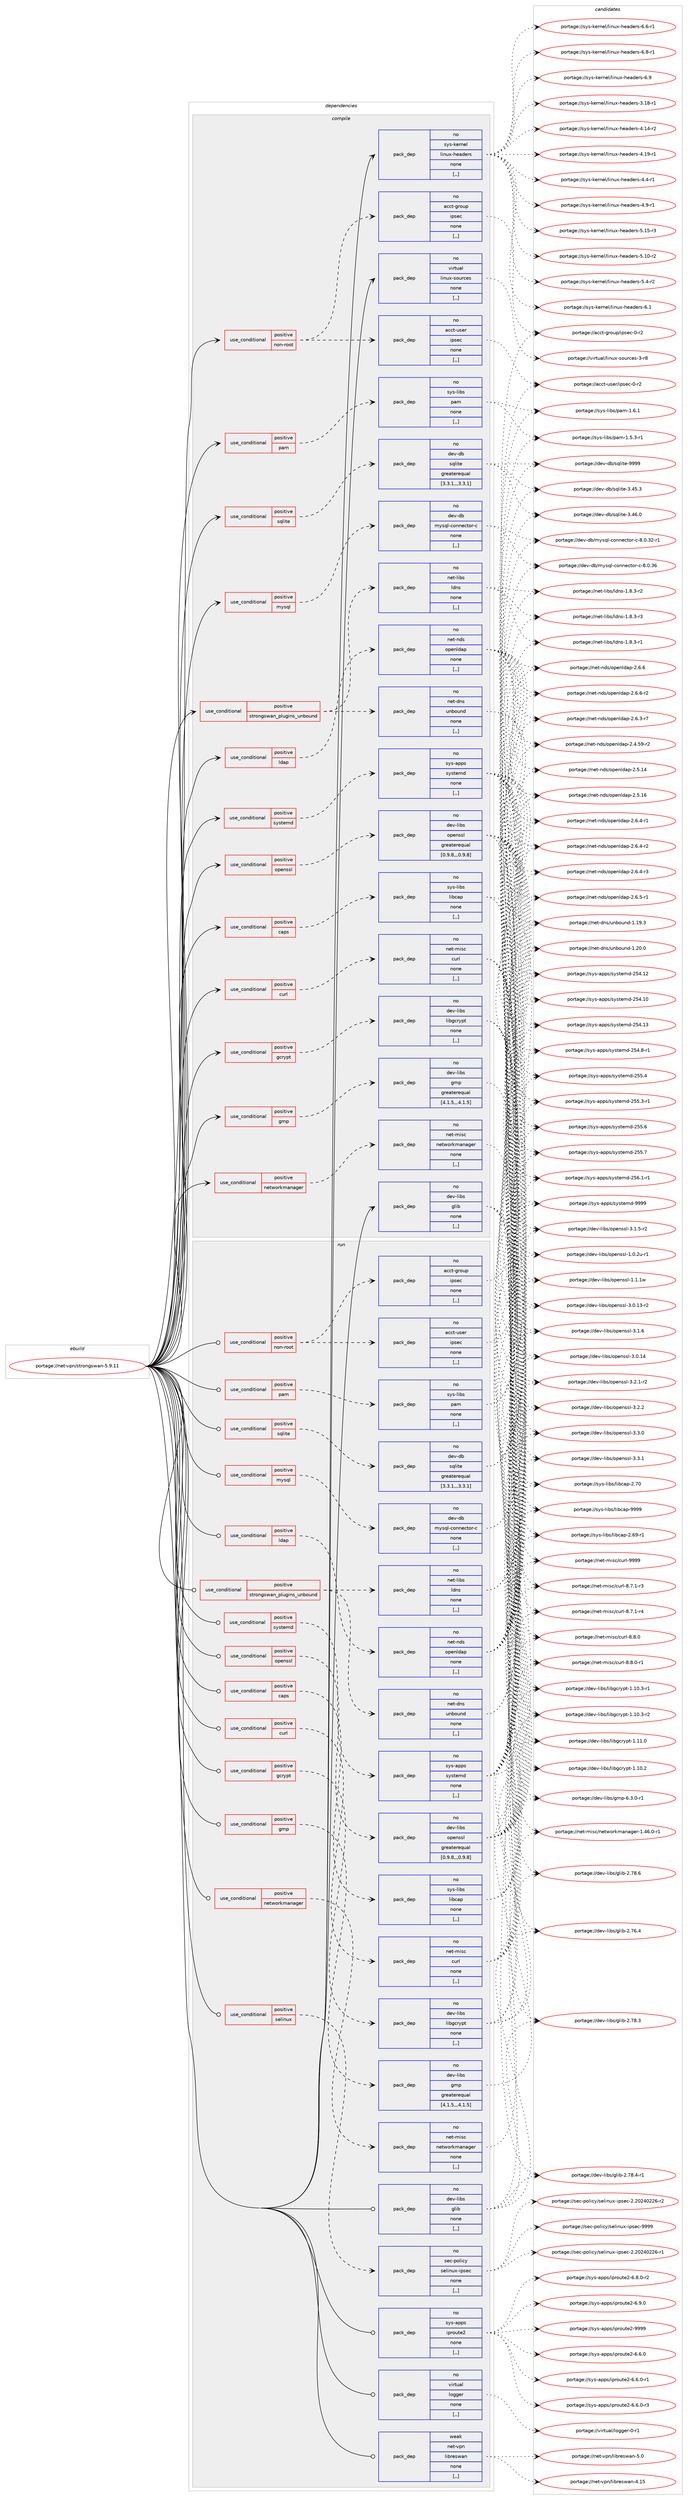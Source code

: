 digraph prolog {

# *************
# Graph options
# *************

newrank=true;
concentrate=true;
compound=true;
graph [rankdir=LR,fontname=Helvetica,fontsize=10,ranksep=1.5];#, ranksep=2.5, nodesep=0.2];
edge  [arrowhead=vee];
node  [fontname=Helvetica,fontsize=10];

# **********
# The ebuild
# **********

subgraph cluster_leftcol {
color=gray;
rank=same;
label=<<i>ebuild</i>>;
id [label="portage://net-vpn/strongswan-5.9.11", color=red, width=4, href="../net-vpn/strongswan-5.9.11.svg"];
}

# ****************
# The dependencies
# ****************

subgraph cluster_midcol {
color=gray;
label=<<i>dependencies</i>>;
subgraph cluster_compile {
fillcolor="#eeeeee";
style=filled;
label=<<i>compile</i>>;
subgraph cond99847 {
dependency378003 [label=<<TABLE BORDER="0" CELLBORDER="1" CELLSPACING="0" CELLPADDING="4"><TR><TD ROWSPAN="3" CELLPADDING="10">use_conditional</TD></TR><TR><TD>positive</TD></TR><TR><TD>caps</TD></TR></TABLE>>, shape=none, color=red];
subgraph pack275430 {
dependency378004 [label=<<TABLE BORDER="0" CELLBORDER="1" CELLSPACING="0" CELLPADDING="4" WIDTH="220"><TR><TD ROWSPAN="6" CELLPADDING="30">pack_dep</TD></TR><TR><TD WIDTH="110">no</TD></TR><TR><TD>sys-libs</TD></TR><TR><TD>libcap</TD></TR><TR><TD>none</TD></TR><TR><TD>[,,]</TD></TR></TABLE>>, shape=none, color=blue];
}
dependency378003:e -> dependency378004:w [weight=20,style="dashed",arrowhead="vee"];
}
id:e -> dependency378003:w [weight=20,style="solid",arrowhead="vee"];
subgraph cond99848 {
dependency378005 [label=<<TABLE BORDER="0" CELLBORDER="1" CELLSPACING="0" CELLPADDING="4"><TR><TD ROWSPAN="3" CELLPADDING="10">use_conditional</TD></TR><TR><TD>positive</TD></TR><TR><TD>curl</TD></TR></TABLE>>, shape=none, color=red];
subgraph pack275431 {
dependency378006 [label=<<TABLE BORDER="0" CELLBORDER="1" CELLSPACING="0" CELLPADDING="4" WIDTH="220"><TR><TD ROWSPAN="6" CELLPADDING="30">pack_dep</TD></TR><TR><TD WIDTH="110">no</TD></TR><TR><TD>net-misc</TD></TR><TR><TD>curl</TD></TR><TR><TD>none</TD></TR><TR><TD>[,,]</TD></TR></TABLE>>, shape=none, color=blue];
}
dependency378005:e -> dependency378006:w [weight=20,style="dashed",arrowhead="vee"];
}
id:e -> dependency378005:w [weight=20,style="solid",arrowhead="vee"];
subgraph cond99849 {
dependency378007 [label=<<TABLE BORDER="0" CELLBORDER="1" CELLSPACING="0" CELLPADDING="4"><TR><TD ROWSPAN="3" CELLPADDING="10">use_conditional</TD></TR><TR><TD>positive</TD></TR><TR><TD>gcrypt</TD></TR></TABLE>>, shape=none, color=red];
subgraph pack275432 {
dependency378008 [label=<<TABLE BORDER="0" CELLBORDER="1" CELLSPACING="0" CELLPADDING="4" WIDTH="220"><TR><TD ROWSPAN="6" CELLPADDING="30">pack_dep</TD></TR><TR><TD WIDTH="110">no</TD></TR><TR><TD>dev-libs</TD></TR><TR><TD>libgcrypt</TD></TR><TR><TD>none</TD></TR><TR><TD>[,,]</TD></TR></TABLE>>, shape=none, color=blue];
}
dependency378007:e -> dependency378008:w [weight=20,style="dashed",arrowhead="vee"];
}
id:e -> dependency378007:w [weight=20,style="solid",arrowhead="vee"];
subgraph cond99850 {
dependency378009 [label=<<TABLE BORDER="0" CELLBORDER="1" CELLSPACING="0" CELLPADDING="4"><TR><TD ROWSPAN="3" CELLPADDING="10">use_conditional</TD></TR><TR><TD>positive</TD></TR><TR><TD>gmp</TD></TR></TABLE>>, shape=none, color=red];
subgraph pack275433 {
dependency378010 [label=<<TABLE BORDER="0" CELLBORDER="1" CELLSPACING="0" CELLPADDING="4" WIDTH="220"><TR><TD ROWSPAN="6" CELLPADDING="30">pack_dep</TD></TR><TR><TD WIDTH="110">no</TD></TR><TR><TD>dev-libs</TD></TR><TR><TD>gmp</TD></TR><TR><TD>greaterequal</TD></TR><TR><TD>[4.1.5,,,4.1.5]</TD></TR></TABLE>>, shape=none, color=blue];
}
dependency378009:e -> dependency378010:w [weight=20,style="dashed",arrowhead="vee"];
}
id:e -> dependency378009:w [weight=20,style="solid",arrowhead="vee"];
subgraph cond99851 {
dependency378011 [label=<<TABLE BORDER="0" CELLBORDER="1" CELLSPACING="0" CELLPADDING="4"><TR><TD ROWSPAN="3" CELLPADDING="10">use_conditional</TD></TR><TR><TD>positive</TD></TR><TR><TD>ldap</TD></TR></TABLE>>, shape=none, color=red];
subgraph pack275434 {
dependency378012 [label=<<TABLE BORDER="0" CELLBORDER="1" CELLSPACING="0" CELLPADDING="4" WIDTH="220"><TR><TD ROWSPAN="6" CELLPADDING="30">pack_dep</TD></TR><TR><TD WIDTH="110">no</TD></TR><TR><TD>net-nds</TD></TR><TR><TD>openldap</TD></TR><TR><TD>none</TD></TR><TR><TD>[,,]</TD></TR></TABLE>>, shape=none, color=blue];
}
dependency378011:e -> dependency378012:w [weight=20,style="dashed",arrowhead="vee"];
}
id:e -> dependency378011:w [weight=20,style="solid",arrowhead="vee"];
subgraph cond99852 {
dependency378013 [label=<<TABLE BORDER="0" CELLBORDER="1" CELLSPACING="0" CELLPADDING="4"><TR><TD ROWSPAN="3" CELLPADDING="10">use_conditional</TD></TR><TR><TD>positive</TD></TR><TR><TD>mysql</TD></TR></TABLE>>, shape=none, color=red];
subgraph pack275435 {
dependency378014 [label=<<TABLE BORDER="0" CELLBORDER="1" CELLSPACING="0" CELLPADDING="4" WIDTH="220"><TR><TD ROWSPAN="6" CELLPADDING="30">pack_dep</TD></TR><TR><TD WIDTH="110">no</TD></TR><TR><TD>dev-db</TD></TR><TR><TD>mysql-connector-c</TD></TR><TR><TD>none</TD></TR><TR><TD>[,,]</TD></TR></TABLE>>, shape=none, color=blue];
}
dependency378013:e -> dependency378014:w [weight=20,style="dashed",arrowhead="vee"];
}
id:e -> dependency378013:w [weight=20,style="solid",arrowhead="vee"];
subgraph cond99853 {
dependency378015 [label=<<TABLE BORDER="0" CELLBORDER="1" CELLSPACING="0" CELLPADDING="4"><TR><TD ROWSPAN="3" CELLPADDING="10">use_conditional</TD></TR><TR><TD>positive</TD></TR><TR><TD>networkmanager</TD></TR></TABLE>>, shape=none, color=red];
subgraph pack275436 {
dependency378016 [label=<<TABLE BORDER="0" CELLBORDER="1" CELLSPACING="0" CELLPADDING="4" WIDTH="220"><TR><TD ROWSPAN="6" CELLPADDING="30">pack_dep</TD></TR><TR><TD WIDTH="110">no</TD></TR><TR><TD>net-misc</TD></TR><TR><TD>networkmanager</TD></TR><TR><TD>none</TD></TR><TR><TD>[,,]</TD></TR></TABLE>>, shape=none, color=blue];
}
dependency378015:e -> dependency378016:w [weight=20,style="dashed",arrowhead="vee"];
}
id:e -> dependency378015:w [weight=20,style="solid",arrowhead="vee"];
subgraph cond99854 {
dependency378017 [label=<<TABLE BORDER="0" CELLBORDER="1" CELLSPACING="0" CELLPADDING="4"><TR><TD ROWSPAN="3" CELLPADDING="10">use_conditional</TD></TR><TR><TD>positive</TD></TR><TR><TD>non-root</TD></TR></TABLE>>, shape=none, color=red];
subgraph pack275437 {
dependency378018 [label=<<TABLE BORDER="0" CELLBORDER="1" CELLSPACING="0" CELLPADDING="4" WIDTH="220"><TR><TD ROWSPAN="6" CELLPADDING="30">pack_dep</TD></TR><TR><TD WIDTH="110">no</TD></TR><TR><TD>acct-user</TD></TR><TR><TD>ipsec</TD></TR><TR><TD>none</TD></TR><TR><TD>[,,]</TD></TR></TABLE>>, shape=none, color=blue];
}
dependency378017:e -> dependency378018:w [weight=20,style="dashed",arrowhead="vee"];
subgraph pack275438 {
dependency378019 [label=<<TABLE BORDER="0" CELLBORDER="1" CELLSPACING="0" CELLPADDING="4" WIDTH="220"><TR><TD ROWSPAN="6" CELLPADDING="30">pack_dep</TD></TR><TR><TD WIDTH="110">no</TD></TR><TR><TD>acct-group</TD></TR><TR><TD>ipsec</TD></TR><TR><TD>none</TD></TR><TR><TD>[,,]</TD></TR></TABLE>>, shape=none, color=blue];
}
dependency378017:e -> dependency378019:w [weight=20,style="dashed",arrowhead="vee"];
}
id:e -> dependency378017:w [weight=20,style="solid",arrowhead="vee"];
subgraph cond99855 {
dependency378020 [label=<<TABLE BORDER="0" CELLBORDER="1" CELLSPACING="0" CELLPADDING="4"><TR><TD ROWSPAN="3" CELLPADDING="10">use_conditional</TD></TR><TR><TD>positive</TD></TR><TR><TD>openssl</TD></TR></TABLE>>, shape=none, color=red];
subgraph pack275439 {
dependency378021 [label=<<TABLE BORDER="0" CELLBORDER="1" CELLSPACING="0" CELLPADDING="4" WIDTH="220"><TR><TD ROWSPAN="6" CELLPADDING="30">pack_dep</TD></TR><TR><TD WIDTH="110">no</TD></TR><TR><TD>dev-libs</TD></TR><TR><TD>openssl</TD></TR><TR><TD>greaterequal</TD></TR><TR><TD>[0.9.8,,,0.9.8]</TD></TR></TABLE>>, shape=none, color=blue];
}
dependency378020:e -> dependency378021:w [weight=20,style="dashed",arrowhead="vee"];
}
id:e -> dependency378020:w [weight=20,style="solid",arrowhead="vee"];
subgraph cond99856 {
dependency378022 [label=<<TABLE BORDER="0" CELLBORDER="1" CELLSPACING="0" CELLPADDING="4"><TR><TD ROWSPAN="3" CELLPADDING="10">use_conditional</TD></TR><TR><TD>positive</TD></TR><TR><TD>pam</TD></TR></TABLE>>, shape=none, color=red];
subgraph pack275440 {
dependency378023 [label=<<TABLE BORDER="0" CELLBORDER="1" CELLSPACING="0" CELLPADDING="4" WIDTH="220"><TR><TD ROWSPAN="6" CELLPADDING="30">pack_dep</TD></TR><TR><TD WIDTH="110">no</TD></TR><TR><TD>sys-libs</TD></TR><TR><TD>pam</TD></TR><TR><TD>none</TD></TR><TR><TD>[,,]</TD></TR></TABLE>>, shape=none, color=blue];
}
dependency378022:e -> dependency378023:w [weight=20,style="dashed",arrowhead="vee"];
}
id:e -> dependency378022:w [weight=20,style="solid",arrowhead="vee"];
subgraph cond99857 {
dependency378024 [label=<<TABLE BORDER="0" CELLBORDER="1" CELLSPACING="0" CELLPADDING="4"><TR><TD ROWSPAN="3" CELLPADDING="10">use_conditional</TD></TR><TR><TD>positive</TD></TR><TR><TD>sqlite</TD></TR></TABLE>>, shape=none, color=red];
subgraph pack275441 {
dependency378025 [label=<<TABLE BORDER="0" CELLBORDER="1" CELLSPACING="0" CELLPADDING="4" WIDTH="220"><TR><TD ROWSPAN="6" CELLPADDING="30">pack_dep</TD></TR><TR><TD WIDTH="110">no</TD></TR><TR><TD>dev-db</TD></TR><TR><TD>sqlite</TD></TR><TR><TD>greaterequal</TD></TR><TR><TD>[3.3.1,,,3.3.1]</TD></TR></TABLE>>, shape=none, color=blue];
}
dependency378024:e -> dependency378025:w [weight=20,style="dashed",arrowhead="vee"];
}
id:e -> dependency378024:w [weight=20,style="solid",arrowhead="vee"];
subgraph cond99858 {
dependency378026 [label=<<TABLE BORDER="0" CELLBORDER="1" CELLSPACING="0" CELLPADDING="4"><TR><TD ROWSPAN="3" CELLPADDING="10">use_conditional</TD></TR><TR><TD>positive</TD></TR><TR><TD>strongswan_plugins_unbound</TD></TR></TABLE>>, shape=none, color=red];
subgraph pack275442 {
dependency378027 [label=<<TABLE BORDER="0" CELLBORDER="1" CELLSPACING="0" CELLPADDING="4" WIDTH="220"><TR><TD ROWSPAN="6" CELLPADDING="30">pack_dep</TD></TR><TR><TD WIDTH="110">no</TD></TR><TR><TD>net-dns</TD></TR><TR><TD>unbound</TD></TR><TR><TD>none</TD></TR><TR><TD>[,,]</TD></TR></TABLE>>, shape=none, color=blue];
}
dependency378026:e -> dependency378027:w [weight=20,style="dashed",arrowhead="vee"];
subgraph pack275443 {
dependency378028 [label=<<TABLE BORDER="0" CELLBORDER="1" CELLSPACING="0" CELLPADDING="4" WIDTH="220"><TR><TD ROWSPAN="6" CELLPADDING="30">pack_dep</TD></TR><TR><TD WIDTH="110">no</TD></TR><TR><TD>net-libs</TD></TR><TR><TD>ldns</TD></TR><TR><TD>none</TD></TR><TR><TD>[,,]</TD></TR></TABLE>>, shape=none, color=blue];
}
dependency378026:e -> dependency378028:w [weight=20,style="dashed",arrowhead="vee"];
}
id:e -> dependency378026:w [weight=20,style="solid",arrowhead="vee"];
subgraph cond99859 {
dependency378029 [label=<<TABLE BORDER="0" CELLBORDER="1" CELLSPACING="0" CELLPADDING="4"><TR><TD ROWSPAN="3" CELLPADDING="10">use_conditional</TD></TR><TR><TD>positive</TD></TR><TR><TD>systemd</TD></TR></TABLE>>, shape=none, color=red];
subgraph pack275444 {
dependency378030 [label=<<TABLE BORDER="0" CELLBORDER="1" CELLSPACING="0" CELLPADDING="4" WIDTH="220"><TR><TD ROWSPAN="6" CELLPADDING="30">pack_dep</TD></TR><TR><TD WIDTH="110">no</TD></TR><TR><TD>sys-apps</TD></TR><TR><TD>systemd</TD></TR><TR><TD>none</TD></TR><TR><TD>[,,]</TD></TR></TABLE>>, shape=none, color=blue];
}
dependency378029:e -> dependency378030:w [weight=20,style="dashed",arrowhead="vee"];
}
id:e -> dependency378029:w [weight=20,style="solid",arrowhead="vee"];
subgraph pack275445 {
dependency378031 [label=<<TABLE BORDER="0" CELLBORDER="1" CELLSPACING="0" CELLPADDING="4" WIDTH="220"><TR><TD ROWSPAN="6" CELLPADDING="30">pack_dep</TD></TR><TR><TD WIDTH="110">no</TD></TR><TR><TD>dev-libs</TD></TR><TR><TD>glib</TD></TR><TR><TD>none</TD></TR><TR><TD>[,,]</TD></TR></TABLE>>, shape=none, color=blue];
}
id:e -> dependency378031:w [weight=20,style="solid",arrowhead="vee"];
subgraph pack275446 {
dependency378032 [label=<<TABLE BORDER="0" CELLBORDER="1" CELLSPACING="0" CELLPADDING="4" WIDTH="220"><TR><TD ROWSPAN="6" CELLPADDING="30">pack_dep</TD></TR><TR><TD WIDTH="110">no</TD></TR><TR><TD>sys-kernel</TD></TR><TR><TD>linux-headers</TD></TR><TR><TD>none</TD></TR><TR><TD>[,,]</TD></TR></TABLE>>, shape=none, color=blue];
}
id:e -> dependency378032:w [weight=20,style="solid",arrowhead="vee"];
subgraph pack275447 {
dependency378033 [label=<<TABLE BORDER="0" CELLBORDER="1" CELLSPACING="0" CELLPADDING="4" WIDTH="220"><TR><TD ROWSPAN="6" CELLPADDING="30">pack_dep</TD></TR><TR><TD WIDTH="110">no</TD></TR><TR><TD>virtual</TD></TR><TR><TD>linux-sources</TD></TR><TR><TD>none</TD></TR><TR><TD>[,,]</TD></TR></TABLE>>, shape=none, color=blue];
}
id:e -> dependency378033:w [weight=20,style="solid",arrowhead="vee"];
}
subgraph cluster_compileandrun {
fillcolor="#eeeeee";
style=filled;
label=<<i>compile and run</i>>;
}
subgraph cluster_run {
fillcolor="#eeeeee";
style=filled;
label=<<i>run</i>>;
subgraph cond99860 {
dependency378034 [label=<<TABLE BORDER="0" CELLBORDER="1" CELLSPACING="0" CELLPADDING="4"><TR><TD ROWSPAN="3" CELLPADDING="10">use_conditional</TD></TR><TR><TD>positive</TD></TR><TR><TD>caps</TD></TR></TABLE>>, shape=none, color=red];
subgraph pack275448 {
dependency378035 [label=<<TABLE BORDER="0" CELLBORDER="1" CELLSPACING="0" CELLPADDING="4" WIDTH="220"><TR><TD ROWSPAN="6" CELLPADDING="30">pack_dep</TD></TR><TR><TD WIDTH="110">no</TD></TR><TR><TD>sys-libs</TD></TR><TR><TD>libcap</TD></TR><TR><TD>none</TD></TR><TR><TD>[,,]</TD></TR></TABLE>>, shape=none, color=blue];
}
dependency378034:e -> dependency378035:w [weight=20,style="dashed",arrowhead="vee"];
}
id:e -> dependency378034:w [weight=20,style="solid",arrowhead="odot"];
subgraph cond99861 {
dependency378036 [label=<<TABLE BORDER="0" CELLBORDER="1" CELLSPACING="0" CELLPADDING="4"><TR><TD ROWSPAN="3" CELLPADDING="10">use_conditional</TD></TR><TR><TD>positive</TD></TR><TR><TD>curl</TD></TR></TABLE>>, shape=none, color=red];
subgraph pack275449 {
dependency378037 [label=<<TABLE BORDER="0" CELLBORDER="1" CELLSPACING="0" CELLPADDING="4" WIDTH="220"><TR><TD ROWSPAN="6" CELLPADDING="30">pack_dep</TD></TR><TR><TD WIDTH="110">no</TD></TR><TR><TD>net-misc</TD></TR><TR><TD>curl</TD></TR><TR><TD>none</TD></TR><TR><TD>[,,]</TD></TR></TABLE>>, shape=none, color=blue];
}
dependency378036:e -> dependency378037:w [weight=20,style="dashed",arrowhead="vee"];
}
id:e -> dependency378036:w [weight=20,style="solid",arrowhead="odot"];
subgraph cond99862 {
dependency378038 [label=<<TABLE BORDER="0" CELLBORDER="1" CELLSPACING="0" CELLPADDING="4"><TR><TD ROWSPAN="3" CELLPADDING="10">use_conditional</TD></TR><TR><TD>positive</TD></TR><TR><TD>gcrypt</TD></TR></TABLE>>, shape=none, color=red];
subgraph pack275450 {
dependency378039 [label=<<TABLE BORDER="0" CELLBORDER="1" CELLSPACING="0" CELLPADDING="4" WIDTH="220"><TR><TD ROWSPAN="6" CELLPADDING="30">pack_dep</TD></TR><TR><TD WIDTH="110">no</TD></TR><TR><TD>dev-libs</TD></TR><TR><TD>libgcrypt</TD></TR><TR><TD>none</TD></TR><TR><TD>[,,]</TD></TR></TABLE>>, shape=none, color=blue];
}
dependency378038:e -> dependency378039:w [weight=20,style="dashed",arrowhead="vee"];
}
id:e -> dependency378038:w [weight=20,style="solid",arrowhead="odot"];
subgraph cond99863 {
dependency378040 [label=<<TABLE BORDER="0" CELLBORDER="1" CELLSPACING="0" CELLPADDING="4"><TR><TD ROWSPAN="3" CELLPADDING="10">use_conditional</TD></TR><TR><TD>positive</TD></TR><TR><TD>gmp</TD></TR></TABLE>>, shape=none, color=red];
subgraph pack275451 {
dependency378041 [label=<<TABLE BORDER="0" CELLBORDER="1" CELLSPACING="0" CELLPADDING="4" WIDTH="220"><TR><TD ROWSPAN="6" CELLPADDING="30">pack_dep</TD></TR><TR><TD WIDTH="110">no</TD></TR><TR><TD>dev-libs</TD></TR><TR><TD>gmp</TD></TR><TR><TD>greaterequal</TD></TR><TR><TD>[4.1.5,,,4.1.5]</TD></TR></TABLE>>, shape=none, color=blue];
}
dependency378040:e -> dependency378041:w [weight=20,style="dashed",arrowhead="vee"];
}
id:e -> dependency378040:w [weight=20,style="solid",arrowhead="odot"];
subgraph cond99864 {
dependency378042 [label=<<TABLE BORDER="0" CELLBORDER="1" CELLSPACING="0" CELLPADDING="4"><TR><TD ROWSPAN="3" CELLPADDING="10">use_conditional</TD></TR><TR><TD>positive</TD></TR><TR><TD>ldap</TD></TR></TABLE>>, shape=none, color=red];
subgraph pack275452 {
dependency378043 [label=<<TABLE BORDER="0" CELLBORDER="1" CELLSPACING="0" CELLPADDING="4" WIDTH="220"><TR><TD ROWSPAN="6" CELLPADDING="30">pack_dep</TD></TR><TR><TD WIDTH="110">no</TD></TR><TR><TD>net-nds</TD></TR><TR><TD>openldap</TD></TR><TR><TD>none</TD></TR><TR><TD>[,,]</TD></TR></TABLE>>, shape=none, color=blue];
}
dependency378042:e -> dependency378043:w [weight=20,style="dashed",arrowhead="vee"];
}
id:e -> dependency378042:w [weight=20,style="solid",arrowhead="odot"];
subgraph cond99865 {
dependency378044 [label=<<TABLE BORDER="0" CELLBORDER="1" CELLSPACING="0" CELLPADDING="4"><TR><TD ROWSPAN="3" CELLPADDING="10">use_conditional</TD></TR><TR><TD>positive</TD></TR><TR><TD>mysql</TD></TR></TABLE>>, shape=none, color=red];
subgraph pack275453 {
dependency378045 [label=<<TABLE BORDER="0" CELLBORDER="1" CELLSPACING="0" CELLPADDING="4" WIDTH="220"><TR><TD ROWSPAN="6" CELLPADDING="30">pack_dep</TD></TR><TR><TD WIDTH="110">no</TD></TR><TR><TD>dev-db</TD></TR><TR><TD>mysql-connector-c</TD></TR><TR><TD>none</TD></TR><TR><TD>[,,]</TD></TR></TABLE>>, shape=none, color=blue];
}
dependency378044:e -> dependency378045:w [weight=20,style="dashed",arrowhead="vee"];
}
id:e -> dependency378044:w [weight=20,style="solid",arrowhead="odot"];
subgraph cond99866 {
dependency378046 [label=<<TABLE BORDER="0" CELLBORDER="1" CELLSPACING="0" CELLPADDING="4"><TR><TD ROWSPAN="3" CELLPADDING="10">use_conditional</TD></TR><TR><TD>positive</TD></TR><TR><TD>networkmanager</TD></TR></TABLE>>, shape=none, color=red];
subgraph pack275454 {
dependency378047 [label=<<TABLE BORDER="0" CELLBORDER="1" CELLSPACING="0" CELLPADDING="4" WIDTH="220"><TR><TD ROWSPAN="6" CELLPADDING="30">pack_dep</TD></TR><TR><TD WIDTH="110">no</TD></TR><TR><TD>net-misc</TD></TR><TR><TD>networkmanager</TD></TR><TR><TD>none</TD></TR><TR><TD>[,,]</TD></TR></TABLE>>, shape=none, color=blue];
}
dependency378046:e -> dependency378047:w [weight=20,style="dashed",arrowhead="vee"];
}
id:e -> dependency378046:w [weight=20,style="solid",arrowhead="odot"];
subgraph cond99867 {
dependency378048 [label=<<TABLE BORDER="0" CELLBORDER="1" CELLSPACING="0" CELLPADDING="4"><TR><TD ROWSPAN="3" CELLPADDING="10">use_conditional</TD></TR><TR><TD>positive</TD></TR><TR><TD>non-root</TD></TR></TABLE>>, shape=none, color=red];
subgraph pack275455 {
dependency378049 [label=<<TABLE BORDER="0" CELLBORDER="1" CELLSPACING="0" CELLPADDING="4" WIDTH="220"><TR><TD ROWSPAN="6" CELLPADDING="30">pack_dep</TD></TR><TR><TD WIDTH="110">no</TD></TR><TR><TD>acct-user</TD></TR><TR><TD>ipsec</TD></TR><TR><TD>none</TD></TR><TR><TD>[,,]</TD></TR></TABLE>>, shape=none, color=blue];
}
dependency378048:e -> dependency378049:w [weight=20,style="dashed",arrowhead="vee"];
subgraph pack275456 {
dependency378050 [label=<<TABLE BORDER="0" CELLBORDER="1" CELLSPACING="0" CELLPADDING="4" WIDTH="220"><TR><TD ROWSPAN="6" CELLPADDING="30">pack_dep</TD></TR><TR><TD WIDTH="110">no</TD></TR><TR><TD>acct-group</TD></TR><TR><TD>ipsec</TD></TR><TR><TD>none</TD></TR><TR><TD>[,,]</TD></TR></TABLE>>, shape=none, color=blue];
}
dependency378048:e -> dependency378050:w [weight=20,style="dashed",arrowhead="vee"];
}
id:e -> dependency378048:w [weight=20,style="solid",arrowhead="odot"];
subgraph cond99868 {
dependency378051 [label=<<TABLE BORDER="0" CELLBORDER="1" CELLSPACING="0" CELLPADDING="4"><TR><TD ROWSPAN="3" CELLPADDING="10">use_conditional</TD></TR><TR><TD>positive</TD></TR><TR><TD>openssl</TD></TR></TABLE>>, shape=none, color=red];
subgraph pack275457 {
dependency378052 [label=<<TABLE BORDER="0" CELLBORDER="1" CELLSPACING="0" CELLPADDING="4" WIDTH="220"><TR><TD ROWSPAN="6" CELLPADDING="30">pack_dep</TD></TR><TR><TD WIDTH="110">no</TD></TR><TR><TD>dev-libs</TD></TR><TR><TD>openssl</TD></TR><TR><TD>greaterequal</TD></TR><TR><TD>[0.9.8,,,0.9.8]</TD></TR></TABLE>>, shape=none, color=blue];
}
dependency378051:e -> dependency378052:w [weight=20,style="dashed",arrowhead="vee"];
}
id:e -> dependency378051:w [weight=20,style="solid",arrowhead="odot"];
subgraph cond99869 {
dependency378053 [label=<<TABLE BORDER="0" CELLBORDER="1" CELLSPACING="0" CELLPADDING="4"><TR><TD ROWSPAN="3" CELLPADDING="10">use_conditional</TD></TR><TR><TD>positive</TD></TR><TR><TD>pam</TD></TR></TABLE>>, shape=none, color=red];
subgraph pack275458 {
dependency378054 [label=<<TABLE BORDER="0" CELLBORDER="1" CELLSPACING="0" CELLPADDING="4" WIDTH="220"><TR><TD ROWSPAN="6" CELLPADDING="30">pack_dep</TD></TR><TR><TD WIDTH="110">no</TD></TR><TR><TD>sys-libs</TD></TR><TR><TD>pam</TD></TR><TR><TD>none</TD></TR><TR><TD>[,,]</TD></TR></TABLE>>, shape=none, color=blue];
}
dependency378053:e -> dependency378054:w [weight=20,style="dashed",arrowhead="vee"];
}
id:e -> dependency378053:w [weight=20,style="solid",arrowhead="odot"];
subgraph cond99870 {
dependency378055 [label=<<TABLE BORDER="0" CELLBORDER="1" CELLSPACING="0" CELLPADDING="4"><TR><TD ROWSPAN="3" CELLPADDING="10">use_conditional</TD></TR><TR><TD>positive</TD></TR><TR><TD>selinux</TD></TR></TABLE>>, shape=none, color=red];
subgraph pack275459 {
dependency378056 [label=<<TABLE BORDER="0" CELLBORDER="1" CELLSPACING="0" CELLPADDING="4" WIDTH="220"><TR><TD ROWSPAN="6" CELLPADDING="30">pack_dep</TD></TR><TR><TD WIDTH="110">no</TD></TR><TR><TD>sec-policy</TD></TR><TR><TD>selinux-ipsec</TD></TR><TR><TD>none</TD></TR><TR><TD>[,,]</TD></TR></TABLE>>, shape=none, color=blue];
}
dependency378055:e -> dependency378056:w [weight=20,style="dashed",arrowhead="vee"];
}
id:e -> dependency378055:w [weight=20,style="solid",arrowhead="odot"];
subgraph cond99871 {
dependency378057 [label=<<TABLE BORDER="0" CELLBORDER="1" CELLSPACING="0" CELLPADDING="4"><TR><TD ROWSPAN="3" CELLPADDING="10">use_conditional</TD></TR><TR><TD>positive</TD></TR><TR><TD>sqlite</TD></TR></TABLE>>, shape=none, color=red];
subgraph pack275460 {
dependency378058 [label=<<TABLE BORDER="0" CELLBORDER="1" CELLSPACING="0" CELLPADDING="4" WIDTH="220"><TR><TD ROWSPAN="6" CELLPADDING="30">pack_dep</TD></TR><TR><TD WIDTH="110">no</TD></TR><TR><TD>dev-db</TD></TR><TR><TD>sqlite</TD></TR><TR><TD>greaterequal</TD></TR><TR><TD>[3.3.1,,,3.3.1]</TD></TR></TABLE>>, shape=none, color=blue];
}
dependency378057:e -> dependency378058:w [weight=20,style="dashed",arrowhead="vee"];
}
id:e -> dependency378057:w [weight=20,style="solid",arrowhead="odot"];
subgraph cond99872 {
dependency378059 [label=<<TABLE BORDER="0" CELLBORDER="1" CELLSPACING="0" CELLPADDING="4"><TR><TD ROWSPAN="3" CELLPADDING="10">use_conditional</TD></TR><TR><TD>positive</TD></TR><TR><TD>strongswan_plugins_unbound</TD></TR></TABLE>>, shape=none, color=red];
subgraph pack275461 {
dependency378060 [label=<<TABLE BORDER="0" CELLBORDER="1" CELLSPACING="0" CELLPADDING="4" WIDTH="220"><TR><TD ROWSPAN="6" CELLPADDING="30">pack_dep</TD></TR><TR><TD WIDTH="110">no</TD></TR><TR><TD>net-dns</TD></TR><TR><TD>unbound</TD></TR><TR><TD>none</TD></TR><TR><TD>[,,]</TD></TR></TABLE>>, shape=none, color=blue];
}
dependency378059:e -> dependency378060:w [weight=20,style="dashed",arrowhead="vee"];
subgraph pack275462 {
dependency378061 [label=<<TABLE BORDER="0" CELLBORDER="1" CELLSPACING="0" CELLPADDING="4" WIDTH="220"><TR><TD ROWSPAN="6" CELLPADDING="30">pack_dep</TD></TR><TR><TD WIDTH="110">no</TD></TR><TR><TD>net-libs</TD></TR><TR><TD>ldns</TD></TR><TR><TD>none</TD></TR><TR><TD>[,,]</TD></TR></TABLE>>, shape=none, color=blue];
}
dependency378059:e -> dependency378061:w [weight=20,style="dashed",arrowhead="vee"];
}
id:e -> dependency378059:w [weight=20,style="solid",arrowhead="odot"];
subgraph cond99873 {
dependency378062 [label=<<TABLE BORDER="0" CELLBORDER="1" CELLSPACING="0" CELLPADDING="4"><TR><TD ROWSPAN="3" CELLPADDING="10">use_conditional</TD></TR><TR><TD>positive</TD></TR><TR><TD>systemd</TD></TR></TABLE>>, shape=none, color=red];
subgraph pack275463 {
dependency378063 [label=<<TABLE BORDER="0" CELLBORDER="1" CELLSPACING="0" CELLPADDING="4" WIDTH="220"><TR><TD ROWSPAN="6" CELLPADDING="30">pack_dep</TD></TR><TR><TD WIDTH="110">no</TD></TR><TR><TD>sys-apps</TD></TR><TR><TD>systemd</TD></TR><TR><TD>none</TD></TR><TR><TD>[,,]</TD></TR></TABLE>>, shape=none, color=blue];
}
dependency378062:e -> dependency378063:w [weight=20,style="dashed",arrowhead="vee"];
}
id:e -> dependency378062:w [weight=20,style="solid",arrowhead="odot"];
subgraph pack275464 {
dependency378064 [label=<<TABLE BORDER="0" CELLBORDER="1" CELLSPACING="0" CELLPADDING="4" WIDTH="220"><TR><TD ROWSPAN="6" CELLPADDING="30">pack_dep</TD></TR><TR><TD WIDTH="110">no</TD></TR><TR><TD>dev-libs</TD></TR><TR><TD>glib</TD></TR><TR><TD>none</TD></TR><TR><TD>[,,]</TD></TR></TABLE>>, shape=none, color=blue];
}
id:e -> dependency378064:w [weight=20,style="solid",arrowhead="odot"];
subgraph pack275465 {
dependency378065 [label=<<TABLE BORDER="0" CELLBORDER="1" CELLSPACING="0" CELLPADDING="4" WIDTH="220"><TR><TD ROWSPAN="6" CELLPADDING="30">pack_dep</TD></TR><TR><TD WIDTH="110">no</TD></TR><TR><TD>sys-apps</TD></TR><TR><TD>iproute2</TD></TR><TR><TD>none</TD></TR><TR><TD>[,,]</TD></TR></TABLE>>, shape=none, color=blue];
}
id:e -> dependency378065:w [weight=20,style="solid",arrowhead="odot"];
subgraph pack275466 {
dependency378066 [label=<<TABLE BORDER="0" CELLBORDER="1" CELLSPACING="0" CELLPADDING="4" WIDTH="220"><TR><TD ROWSPAN="6" CELLPADDING="30">pack_dep</TD></TR><TR><TD WIDTH="110">no</TD></TR><TR><TD>virtual</TD></TR><TR><TD>logger</TD></TR><TR><TD>none</TD></TR><TR><TD>[,,]</TD></TR></TABLE>>, shape=none, color=blue];
}
id:e -> dependency378066:w [weight=20,style="solid",arrowhead="odot"];
subgraph pack275467 {
dependency378067 [label=<<TABLE BORDER="0" CELLBORDER="1" CELLSPACING="0" CELLPADDING="4" WIDTH="220"><TR><TD ROWSPAN="6" CELLPADDING="30">pack_dep</TD></TR><TR><TD WIDTH="110">weak</TD></TR><TR><TD>net-vpn</TD></TR><TR><TD>libreswan</TD></TR><TR><TD>none</TD></TR><TR><TD>[,,]</TD></TR></TABLE>>, shape=none, color=blue];
}
id:e -> dependency378067:w [weight=20,style="solid",arrowhead="odot"];
}
}

# **************
# The candidates
# **************

subgraph cluster_choices {
rank=same;
color=gray;
label=<<i>candidates</i>>;

subgraph choice275430 {
color=black;
nodesep=1;
choice11512111545108105981154710810598999711245504654574511449 [label="portage://sys-libs/libcap-2.69-r1", color=red, width=4,href="../sys-libs/libcap-2.69-r1.svg"];
choice1151211154510810598115471081059899971124550465548 [label="portage://sys-libs/libcap-2.70", color=red, width=4,href="../sys-libs/libcap-2.70.svg"];
choice1151211154510810598115471081059899971124557575757 [label="portage://sys-libs/libcap-9999", color=red, width=4,href="../sys-libs/libcap-9999.svg"];
dependency378004:e -> choice11512111545108105981154710810598999711245504654574511449:w [style=dotted,weight="100"];
dependency378004:e -> choice1151211154510810598115471081059899971124550465548:w [style=dotted,weight="100"];
dependency378004:e -> choice1151211154510810598115471081059899971124557575757:w [style=dotted,weight="100"];
}
subgraph choice275431 {
color=black;
nodesep=1;
choice110101116451091051159947991171141084556465546494511451 [label="portage://net-misc/curl-8.7.1-r3", color=red, width=4,href="../net-misc/curl-8.7.1-r3.svg"];
choice110101116451091051159947991171141084556465546494511452 [label="portage://net-misc/curl-8.7.1-r4", color=red, width=4,href="../net-misc/curl-8.7.1-r4.svg"];
choice11010111645109105115994799117114108455646564648 [label="portage://net-misc/curl-8.8.0", color=red, width=4,href="../net-misc/curl-8.8.0.svg"];
choice110101116451091051159947991171141084556465646484511449 [label="portage://net-misc/curl-8.8.0-r1", color=red, width=4,href="../net-misc/curl-8.8.0-r1.svg"];
choice110101116451091051159947991171141084557575757 [label="portage://net-misc/curl-9999", color=red, width=4,href="../net-misc/curl-9999.svg"];
dependency378006:e -> choice110101116451091051159947991171141084556465546494511451:w [style=dotted,weight="100"];
dependency378006:e -> choice110101116451091051159947991171141084556465546494511452:w [style=dotted,weight="100"];
dependency378006:e -> choice11010111645109105115994799117114108455646564648:w [style=dotted,weight="100"];
dependency378006:e -> choice110101116451091051159947991171141084556465646484511449:w [style=dotted,weight="100"];
dependency378006:e -> choice110101116451091051159947991171141084557575757:w [style=dotted,weight="100"];
}
subgraph choice275432 {
color=black;
nodesep=1;
choice100101118451081059811547108105981039911412111211645494649484650 [label="portage://dev-libs/libgcrypt-1.10.2", color=red, width=4,href="../dev-libs/libgcrypt-1.10.2.svg"];
choice1001011184510810598115471081059810399114121112116454946494846514511449 [label="portage://dev-libs/libgcrypt-1.10.3-r1", color=red, width=4,href="../dev-libs/libgcrypt-1.10.3-r1.svg"];
choice1001011184510810598115471081059810399114121112116454946494846514511450 [label="portage://dev-libs/libgcrypt-1.10.3-r2", color=red, width=4,href="../dev-libs/libgcrypt-1.10.3-r2.svg"];
choice100101118451081059811547108105981039911412111211645494649494648 [label="portage://dev-libs/libgcrypt-1.11.0", color=red, width=4,href="../dev-libs/libgcrypt-1.11.0.svg"];
dependency378008:e -> choice100101118451081059811547108105981039911412111211645494649484650:w [style=dotted,weight="100"];
dependency378008:e -> choice1001011184510810598115471081059810399114121112116454946494846514511449:w [style=dotted,weight="100"];
dependency378008:e -> choice1001011184510810598115471081059810399114121112116454946494846514511450:w [style=dotted,weight="100"];
dependency378008:e -> choice100101118451081059811547108105981039911412111211645494649494648:w [style=dotted,weight="100"];
}
subgraph choice275433 {
color=black;
nodesep=1;
choice1001011184510810598115471031091124554465146484511449 [label="portage://dev-libs/gmp-6.3.0-r1", color=red, width=4,href="../dev-libs/gmp-6.3.0-r1.svg"];
dependency378010:e -> choice1001011184510810598115471031091124554465146484511449:w [style=dotted,weight="100"];
}
subgraph choice275434 {
color=black;
nodesep=1;
choice110101116451101001154711111210111010810097112455046524653574511450 [label="portage://net-nds/openldap-2.4.59-r2", color=red, width=4,href="../net-nds/openldap-2.4.59-r2.svg"];
choice11010111645110100115471111121011101081009711245504653464952 [label="portage://net-nds/openldap-2.5.14", color=red, width=4,href="../net-nds/openldap-2.5.14.svg"];
choice11010111645110100115471111121011101081009711245504653464954 [label="portage://net-nds/openldap-2.5.16", color=red, width=4,href="../net-nds/openldap-2.5.16.svg"];
choice1101011164511010011547111112101110108100971124550465446514511455 [label="portage://net-nds/openldap-2.6.3-r7", color=red, width=4,href="../net-nds/openldap-2.6.3-r7.svg"];
choice1101011164511010011547111112101110108100971124550465446524511449 [label="portage://net-nds/openldap-2.6.4-r1", color=red, width=4,href="../net-nds/openldap-2.6.4-r1.svg"];
choice1101011164511010011547111112101110108100971124550465446524511450 [label="portage://net-nds/openldap-2.6.4-r2", color=red, width=4,href="../net-nds/openldap-2.6.4-r2.svg"];
choice1101011164511010011547111112101110108100971124550465446524511451 [label="portage://net-nds/openldap-2.6.4-r3", color=red, width=4,href="../net-nds/openldap-2.6.4-r3.svg"];
choice1101011164511010011547111112101110108100971124550465446534511449 [label="portage://net-nds/openldap-2.6.5-r1", color=red, width=4,href="../net-nds/openldap-2.6.5-r1.svg"];
choice110101116451101001154711111210111010810097112455046544654 [label="portage://net-nds/openldap-2.6.6", color=red, width=4,href="../net-nds/openldap-2.6.6.svg"];
choice1101011164511010011547111112101110108100971124550465446544511450 [label="portage://net-nds/openldap-2.6.6-r2", color=red, width=4,href="../net-nds/openldap-2.6.6-r2.svg"];
dependency378012:e -> choice110101116451101001154711111210111010810097112455046524653574511450:w [style=dotted,weight="100"];
dependency378012:e -> choice11010111645110100115471111121011101081009711245504653464952:w [style=dotted,weight="100"];
dependency378012:e -> choice11010111645110100115471111121011101081009711245504653464954:w [style=dotted,weight="100"];
dependency378012:e -> choice1101011164511010011547111112101110108100971124550465446514511455:w [style=dotted,weight="100"];
dependency378012:e -> choice1101011164511010011547111112101110108100971124550465446524511449:w [style=dotted,weight="100"];
dependency378012:e -> choice1101011164511010011547111112101110108100971124550465446524511450:w [style=dotted,weight="100"];
dependency378012:e -> choice1101011164511010011547111112101110108100971124550465446524511451:w [style=dotted,weight="100"];
dependency378012:e -> choice1101011164511010011547111112101110108100971124550465446534511449:w [style=dotted,weight="100"];
dependency378012:e -> choice110101116451101001154711111210111010810097112455046544654:w [style=dotted,weight="100"];
dependency378012:e -> choice1101011164511010011547111112101110108100971124550465446544511450:w [style=dotted,weight="100"];
}
subgraph choice275435 {
color=black;
nodesep=1;
choice1001011184510098471091211151131084599111110110101991161111144599455646484651504511449 [label="portage://dev-db/mysql-connector-c-8.0.32-r1", color=red, width=4,href="../dev-db/mysql-connector-c-8.0.32-r1.svg"];
choice100101118451009847109121115113108459911111011010199116111114459945564648465154 [label="portage://dev-db/mysql-connector-c-8.0.36", color=red, width=4,href="../dev-db/mysql-connector-c-8.0.36.svg"];
dependency378014:e -> choice1001011184510098471091211151131084599111110110101991161111144599455646484651504511449:w [style=dotted,weight="100"];
dependency378014:e -> choice100101118451009847109121115113108459911111011010199116111114459945564648465154:w [style=dotted,weight="100"];
}
subgraph choice275436 {
color=black;
nodesep=1;
choice1101011164510910511599471101011161191111141071099711097103101114454946525446484511449 [label="portage://net-misc/networkmanager-1.46.0-r1", color=red, width=4,href="../net-misc/networkmanager-1.46.0-r1.svg"];
dependency378016:e -> choice1101011164510910511599471101011161191111141071099711097103101114454946525446484511449:w [style=dotted,weight="100"];
}
subgraph choice275437 {
color=black;
nodesep=1;
choice97999911645117115101114471051121151019945484511450 [label="portage://acct-user/ipsec-0-r2", color=red, width=4,href="../acct-user/ipsec-0-r2.svg"];
dependency378018:e -> choice97999911645117115101114471051121151019945484511450:w [style=dotted,weight="100"];
}
subgraph choice275438 {
color=black;
nodesep=1;
choice97999911645103114111117112471051121151019945484511450 [label="portage://acct-group/ipsec-0-r2", color=red, width=4,href="../acct-group/ipsec-0-r2.svg"];
dependency378019:e -> choice97999911645103114111117112471051121151019945484511450:w [style=dotted,weight="100"];
}
subgraph choice275439 {
color=black;
nodesep=1;
choice1001011184510810598115471111121011101151151084549464846501174511449 [label="portage://dev-libs/openssl-1.0.2u-r1", color=red, width=4,href="../dev-libs/openssl-1.0.2u-r1.svg"];
choice100101118451081059811547111112101110115115108454946494649119 [label="portage://dev-libs/openssl-1.1.1w", color=red, width=4,href="../dev-libs/openssl-1.1.1w.svg"];
choice100101118451081059811547111112101110115115108455146484649514511450 [label="portage://dev-libs/openssl-3.0.13-r2", color=red, width=4,href="../dev-libs/openssl-3.0.13-r2.svg"];
choice10010111845108105981154711111210111011511510845514648464952 [label="portage://dev-libs/openssl-3.0.14", color=red, width=4,href="../dev-libs/openssl-3.0.14.svg"];
choice1001011184510810598115471111121011101151151084551464946534511450 [label="portage://dev-libs/openssl-3.1.5-r2", color=red, width=4,href="../dev-libs/openssl-3.1.5-r2.svg"];
choice100101118451081059811547111112101110115115108455146494654 [label="portage://dev-libs/openssl-3.1.6", color=red, width=4,href="../dev-libs/openssl-3.1.6.svg"];
choice1001011184510810598115471111121011101151151084551465046494511450 [label="portage://dev-libs/openssl-3.2.1-r2", color=red, width=4,href="../dev-libs/openssl-3.2.1-r2.svg"];
choice100101118451081059811547111112101110115115108455146504650 [label="portage://dev-libs/openssl-3.2.2", color=red, width=4,href="../dev-libs/openssl-3.2.2.svg"];
choice100101118451081059811547111112101110115115108455146514648 [label="portage://dev-libs/openssl-3.3.0", color=red, width=4,href="../dev-libs/openssl-3.3.0.svg"];
choice100101118451081059811547111112101110115115108455146514649 [label="portage://dev-libs/openssl-3.3.1", color=red, width=4,href="../dev-libs/openssl-3.3.1.svg"];
dependency378021:e -> choice1001011184510810598115471111121011101151151084549464846501174511449:w [style=dotted,weight="100"];
dependency378021:e -> choice100101118451081059811547111112101110115115108454946494649119:w [style=dotted,weight="100"];
dependency378021:e -> choice100101118451081059811547111112101110115115108455146484649514511450:w [style=dotted,weight="100"];
dependency378021:e -> choice10010111845108105981154711111210111011511510845514648464952:w [style=dotted,weight="100"];
dependency378021:e -> choice1001011184510810598115471111121011101151151084551464946534511450:w [style=dotted,weight="100"];
dependency378021:e -> choice100101118451081059811547111112101110115115108455146494654:w [style=dotted,weight="100"];
dependency378021:e -> choice1001011184510810598115471111121011101151151084551465046494511450:w [style=dotted,weight="100"];
dependency378021:e -> choice100101118451081059811547111112101110115115108455146504650:w [style=dotted,weight="100"];
dependency378021:e -> choice100101118451081059811547111112101110115115108455146514648:w [style=dotted,weight="100"];
dependency378021:e -> choice100101118451081059811547111112101110115115108455146514649:w [style=dotted,weight="100"];
}
subgraph choice275440 {
color=black;
nodesep=1;
choice115121115451081059811547112971094549465346514511449 [label="portage://sys-libs/pam-1.5.3-r1", color=red, width=4,href="../sys-libs/pam-1.5.3-r1.svg"];
choice11512111545108105981154711297109454946544649 [label="portage://sys-libs/pam-1.6.1", color=red, width=4,href="../sys-libs/pam-1.6.1.svg"];
dependency378023:e -> choice115121115451081059811547112971094549465346514511449:w [style=dotted,weight="100"];
dependency378023:e -> choice11512111545108105981154711297109454946544649:w [style=dotted,weight="100"];
}
subgraph choice275441 {
color=black;
nodesep=1;
choice10010111845100984711511310810511610145514652534651 [label="portage://dev-db/sqlite-3.45.3", color=red, width=4,href="../dev-db/sqlite-3.45.3.svg"];
choice10010111845100984711511310810511610145514652544648 [label="portage://dev-db/sqlite-3.46.0", color=red, width=4,href="../dev-db/sqlite-3.46.0.svg"];
choice1001011184510098471151131081051161014557575757 [label="portage://dev-db/sqlite-9999", color=red, width=4,href="../dev-db/sqlite-9999.svg"];
dependency378025:e -> choice10010111845100984711511310810511610145514652534651:w [style=dotted,weight="100"];
dependency378025:e -> choice10010111845100984711511310810511610145514652544648:w [style=dotted,weight="100"];
dependency378025:e -> choice1001011184510098471151131081051161014557575757:w [style=dotted,weight="100"];
}
subgraph choice275442 {
color=black;
nodesep=1;
choice11010111645100110115471171109811111711010045494649574651 [label="portage://net-dns/unbound-1.19.3", color=red, width=4,href="../net-dns/unbound-1.19.3.svg"];
choice11010111645100110115471171109811111711010045494650484648 [label="portage://net-dns/unbound-1.20.0", color=red, width=4,href="../net-dns/unbound-1.20.0.svg"];
dependency378027:e -> choice11010111645100110115471171109811111711010045494649574651:w [style=dotted,weight="100"];
dependency378027:e -> choice11010111645100110115471171109811111711010045494650484648:w [style=dotted,weight="100"];
}
subgraph choice275443 {
color=black;
nodesep=1;
choice1101011164510810598115471081001101154549465646514511449 [label="portage://net-libs/ldns-1.8.3-r1", color=red, width=4,href="../net-libs/ldns-1.8.3-r1.svg"];
choice1101011164510810598115471081001101154549465646514511450 [label="portage://net-libs/ldns-1.8.3-r2", color=red, width=4,href="../net-libs/ldns-1.8.3-r2.svg"];
choice1101011164510810598115471081001101154549465646514511451 [label="portage://net-libs/ldns-1.8.3-r3", color=red, width=4,href="../net-libs/ldns-1.8.3-r3.svg"];
dependency378028:e -> choice1101011164510810598115471081001101154549465646514511449:w [style=dotted,weight="100"];
dependency378028:e -> choice1101011164510810598115471081001101154549465646514511450:w [style=dotted,weight="100"];
dependency378028:e -> choice1101011164510810598115471081001101154549465646514511451:w [style=dotted,weight="100"];
}
subgraph choice275444 {
color=black;
nodesep=1;
choice11512111545971121121154711512111511610110910045505352464948 [label="portage://sys-apps/systemd-254.10", color=red, width=4,href="../sys-apps/systemd-254.10.svg"];
choice11512111545971121121154711512111511610110910045505352464950 [label="portage://sys-apps/systemd-254.12", color=red, width=4,href="../sys-apps/systemd-254.12.svg"];
choice11512111545971121121154711512111511610110910045505352464951 [label="portage://sys-apps/systemd-254.13", color=red, width=4,href="../sys-apps/systemd-254.13.svg"];
choice1151211154597112112115471151211151161011091004550535246564511449 [label="portage://sys-apps/systemd-254.8-r1", color=red, width=4,href="../sys-apps/systemd-254.8-r1.svg"];
choice1151211154597112112115471151211151161011091004550535346514511449 [label="portage://sys-apps/systemd-255.3-r1", color=red, width=4,href="../sys-apps/systemd-255.3-r1.svg"];
choice115121115459711211211547115121115116101109100455053534652 [label="portage://sys-apps/systemd-255.4", color=red, width=4,href="../sys-apps/systemd-255.4.svg"];
choice115121115459711211211547115121115116101109100455053534654 [label="portage://sys-apps/systemd-255.6", color=red, width=4,href="../sys-apps/systemd-255.6.svg"];
choice115121115459711211211547115121115116101109100455053534655 [label="portage://sys-apps/systemd-255.7", color=red, width=4,href="../sys-apps/systemd-255.7.svg"];
choice1151211154597112112115471151211151161011091004550535446494511449 [label="portage://sys-apps/systemd-256.1-r1", color=red, width=4,href="../sys-apps/systemd-256.1-r1.svg"];
choice1151211154597112112115471151211151161011091004557575757 [label="portage://sys-apps/systemd-9999", color=red, width=4,href="../sys-apps/systemd-9999.svg"];
dependency378030:e -> choice11512111545971121121154711512111511610110910045505352464948:w [style=dotted,weight="100"];
dependency378030:e -> choice11512111545971121121154711512111511610110910045505352464950:w [style=dotted,weight="100"];
dependency378030:e -> choice11512111545971121121154711512111511610110910045505352464951:w [style=dotted,weight="100"];
dependency378030:e -> choice1151211154597112112115471151211151161011091004550535246564511449:w [style=dotted,weight="100"];
dependency378030:e -> choice1151211154597112112115471151211151161011091004550535346514511449:w [style=dotted,weight="100"];
dependency378030:e -> choice115121115459711211211547115121115116101109100455053534652:w [style=dotted,weight="100"];
dependency378030:e -> choice115121115459711211211547115121115116101109100455053534654:w [style=dotted,weight="100"];
dependency378030:e -> choice115121115459711211211547115121115116101109100455053534655:w [style=dotted,weight="100"];
dependency378030:e -> choice1151211154597112112115471151211151161011091004550535446494511449:w [style=dotted,weight="100"];
dependency378030:e -> choice1151211154597112112115471151211151161011091004557575757:w [style=dotted,weight="100"];
}
subgraph choice275445 {
color=black;
nodesep=1;
choice1001011184510810598115471031081059845504655544652 [label="portage://dev-libs/glib-2.76.4", color=red, width=4,href="../dev-libs/glib-2.76.4.svg"];
choice1001011184510810598115471031081059845504655564651 [label="portage://dev-libs/glib-2.78.3", color=red, width=4,href="../dev-libs/glib-2.78.3.svg"];
choice10010111845108105981154710310810598455046555646524511449 [label="portage://dev-libs/glib-2.78.4-r1", color=red, width=4,href="../dev-libs/glib-2.78.4-r1.svg"];
choice1001011184510810598115471031081059845504655564654 [label="portage://dev-libs/glib-2.78.6", color=red, width=4,href="../dev-libs/glib-2.78.6.svg"];
dependency378031:e -> choice1001011184510810598115471031081059845504655544652:w [style=dotted,weight="100"];
dependency378031:e -> choice1001011184510810598115471031081059845504655564651:w [style=dotted,weight="100"];
dependency378031:e -> choice10010111845108105981154710310810598455046555646524511449:w [style=dotted,weight="100"];
dependency378031:e -> choice1001011184510810598115471031081059845504655564654:w [style=dotted,weight="100"];
}
subgraph choice275446 {
color=black;
nodesep=1;
choice1151211154510710111411010110847108105110117120451041019710010111411545514649564511449 [label="portage://sys-kernel/linux-headers-3.18-r1", color=red, width=4,href="../sys-kernel/linux-headers-3.18-r1.svg"];
choice1151211154510710111411010110847108105110117120451041019710010111411545524649524511450 [label="portage://sys-kernel/linux-headers-4.14-r2", color=red, width=4,href="../sys-kernel/linux-headers-4.14-r2.svg"];
choice1151211154510710111411010110847108105110117120451041019710010111411545524649574511449 [label="portage://sys-kernel/linux-headers-4.19-r1", color=red, width=4,href="../sys-kernel/linux-headers-4.19-r1.svg"];
choice11512111545107101114110101108471081051101171204510410197100101114115455246524511449 [label="portage://sys-kernel/linux-headers-4.4-r1", color=red, width=4,href="../sys-kernel/linux-headers-4.4-r1.svg"];
choice11512111545107101114110101108471081051101171204510410197100101114115455246574511449 [label="portage://sys-kernel/linux-headers-4.9-r1", color=red, width=4,href="../sys-kernel/linux-headers-4.9-r1.svg"];
choice1151211154510710111411010110847108105110117120451041019710010111411545534649484511450 [label="portage://sys-kernel/linux-headers-5.10-r2", color=red, width=4,href="../sys-kernel/linux-headers-5.10-r2.svg"];
choice1151211154510710111411010110847108105110117120451041019710010111411545534649534511451 [label="portage://sys-kernel/linux-headers-5.15-r3", color=red, width=4,href="../sys-kernel/linux-headers-5.15-r3.svg"];
choice11512111545107101114110101108471081051101171204510410197100101114115455346524511450 [label="portage://sys-kernel/linux-headers-5.4-r2", color=red, width=4,href="../sys-kernel/linux-headers-5.4-r2.svg"];
choice1151211154510710111411010110847108105110117120451041019710010111411545544649 [label="portage://sys-kernel/linux-headers-6.1", color=red, width=4,href="../sys-kernel/linux-headers-6.1.svg"];
choice11512111545107101114110101108471081051101171204510410197100101114115455446544511449 [label="portage://sys-kernel/linux-headers-6.6-r1", color=red, width=4,href="../sys-kernel/linux-headers-6.6-r1.svg"];
choice11512111545107101114110101108471081051101171204510410197100101114115455446564511449 [label="portage://sys-kernel/linux-headers-6.8-r1", color=red, width=4,href="../sys-kernel/linux-headers-6.8-r1.svg"];
choice1151211154510710111411010110847108105110117120451041019710010111411545544657 [label="portage://sys-kernel/linux-headers-6.9", color=red, width=4,href="../sys-kernel/linux-headers-6.9.svg"];
dependency378032:e -> choice1151211154510710111411010110847108105110117120451041019710010111411545514649564511449:w [style=dotted,weight="100"];
dependency378032:e -> choice1151211154510710111411010110847108105110117120451041019710010111411545524649524511450:w [style=dotted,weight="100"];
dependency378032:e -> choice1151211154510710111411010110847108105110117120451041019710010111411545524649574511449:w [style=dotted,weight="100"];
dependency378032:e -> choice11512111545107101114110101108471081051101171204510410197100101114115455246524511449:w [style=dotted,weight="100"];
dependency378032:e -> choice11512111545107101114110101108471081051101171204510410197100101114115455246574511449:w [style=dotted,weight="100"];
dependency378032:e -> choice1151211154510710111411010110847108105110117120451041019710010111411545534649484511450:w [style=dotted,weight="100"];
dependency378032:e -> choice1151211154510710111411010110847108105110117120451041019710010111411545534649534511451:w [style=dotted,weight="100"];
dependency378032:e -> choice11512111545107101114110101108471081051101171204510410197100101114115455346524511450:w [style=dotted,weight="100"];
dependency378032:e -> choice1151211154510710111411010110847108105110117120451041019710010111411545544649:w [style=dotted,weight="100"];
dependency378032:e -> choice11512111545107101114110101108471081051101171204510410197100101114115455446544511449:w [style=dotted,weight="100"];
dependency378032:e -> choice11512111545107101114110101108471081051101171204510410197100101114115455446564511449:w [style=dotted,weight="100"];
dependency378032:e -> choice1151211154510710111411010110847108105110117120451041019710010111411545544657:w [style=dotted,weight="100"];
}
subgraph choice275447 {
color=black;
nodesep=1;
choice1181051141161179710847108105110117120451151111171149910111545514511456 [label="portage://virtual/linux-sources-3-r8", color=red, width=4,href="../virtual/linux-sources-3-r8.svg"];
dependency378033:e -> choice1181051141161179710847108105110117120451151111171149910111545514511456:w [style=dotted,weight="100"];
}
subgraph choice275448 {
color=black;
nodesep=1;
choice11512111545108105981154710810598999711245504654574511449 [label="portage://sys-libs/libcap-2.69-r1", color=red, width=4,href="../sys-libs/libcap-2.69-r1.svg"];
choice1151211154510810598115471081059899971124550465548 [label="portage://sys-libs/libcap-2.70", color=red, width=4,href="../sys-libs/libcap-2.70.svg"];
choice1151211154510810598115471081059899971124557575757 [label="portage://sys-libs/libcap-9999", color=red, width=4,href="../sys-libs/libcap-9999.svg"];
dependency378035:e -> choice11512111545108105981154710810598999711245504654574511449:w [style=dotted,weight="100"];
dependency378035:e -> choice1151211154510810598115471081059899971124550465548:w [style=dotted,weight="100"];
dependency378035:e -> choice1151211154510810598115471081059899971124557575757:w [style=dotted,weight="100"];
}
subgraph choice275449 {
color=black;
nodesep=1;
choice110101116451091051159947991171141084556465546494511451 [label="portage://net-misc/curl-8.7.1-r3", color=red, width=4,href="../net-misc/curl-8.7.1-r3.svg"];
choice110101116451091051159947991171141084556465546494511452 [label="portage://net-misc/curl-8.7.1-r4", color=red, width=4,href="../net-misc/curl-8.7.1-r4.svg"];
choice11010111645109105115994799117114108455646564648 [label="portage://net-misc/curl-8.8.0", color=red, width=4,href="../net-misc/curl-8.8.0.svg"];
choice110101116451091051159947991171141084556465646484511449 [label="portage://net-misc/curl-8.8.0-r1", color=red, width=4,href="../net-misc/curl-8.8.0-r1.svg"];
choice110101116451091051159947991171141084557575757 [label="portage://net-misc/curl-9999", color=red, width=4,href="../net-misc/curl-9999.svg"];
dependency378037:e -> choice110101116451091051159947991171141084556465546494511451:w [style=dotted,weight="100"];
dependency378037:e -> choice110101116451091051159947991171141084556465546494511452:w [style=dotted,weight="100"];
dependency378037:e -> choice11010111645109105115994799117114108455646564648:w [style=dotted,weight="100"];
dependency378037:e -> choice110101116451091051159947991171141084556465646484511449:w [style=dotted,weight="100"];
dependency378037:e -> choice110101116451091051159947991171141084557575757:w [style=dotted,weight="100"];
}
subgraph choice275450 {
color=black;
nodesep=1;
choice100101118451081059811547108105981039911412111211645494649484650 [label="portage://dev-libs/libgcrypt-1.10.2", color=red, width=4,href="../dev-libs/libgcrypt-1.10.2.svg"];
choice1001011184510810598115471081059810399114121112116454946494846514511449 [label="portage://dev-libs/libgcrypt-1.10.3-r1", color=red, width=4,href="../dev-libs/libgcrypt-1.10.3-r1.svg"];
choice1001011184510810598115471081059810399114121112116454946494846514511450 [label="portage://dev-libs/libgcrypt-1.10.3-r2", color=red, width=4,href="../dev-libs/libgcrypt-1.10.3-r2.svg"];
choice100101118451081059811547108105981039911412111211645494649494648 [label="portage://dev-libs/libgcrypt-1.11.0", color=red, width=4,href="../dev-libs/libgcrypt-1.11.0.svg"];
dependency378039:e -> choice100101118451081059811547108105981039911412111211645494649484650:w [style=dotted,weight="100"];
dependency378039:e -> choice1001011184510810598115471081059810399114121112116454946494846514511449:w [style=dotted,weight="100"];
dependency378039:e -> choice1001011184510810598115471081059810399114121112116454946494846514511450:w [style=dotted,weight="100"];
dependency378039:e -> choice100101118451081059811547108105981039911412111211645494649494648:w [style=dotted,weight="100"];
}
subgraph choice275451 {
color=black;
nodesep=1;
choice1001011184510810598115471031091124554465146484511449 [label="portage://dev-libs/gmp-6.3.0-r1", color=red, width=4,href="../dev-libs/gmp-6.3.0-r1.svg"];
dependency378041:e -> choice1001011184510810598115471031091124554465146484511449:w [style=dotted,weight="100"];
}
subgraph choice275452 {
color=black;
nodesep=1;
choice110101116451101001154711111210111010810097112455046524653574511450 [label="portage://net-nds/openldap-2.4.59-r2", color=red, width=4,href="../net-nds/openldap-2.4.59-r2.svg"];
choice11010111645110100115471111121011101081009711245504653464952 [label="portage://net-nds/openldap-2.5.14", color=red, width=4,href="../net-nds/openldap-2.5.14.svg"];
choice11010111645110100115471111121011101081009711245504653464954 [label="portage://net-nds/openldap-2.5.16", color=red, width=4,href="../net-nds/openldap-2.5.16.svg"];
choice1101011164511010011547111112101110108100971124550465446514511455 [label="portage://net-nds/openldap-2.6.3-r7", color=red, width=4,href="../net-nds/openldap-2.6.3-r7.svg"];
choice1101011164511010011547111112101110108100971124550465446524511449 [label="portage://net-nds/openldap-2.6.4-r1", color=red, width=4,href="../net-nds/openldap-2.6.4-r1.svg"];
choice1101011164511010011547111112101110108100971124550465446524511450 [label="portage://net-nds/openldap-2.6.4-r2", color=red, width=4,href="../net-nds/openldap-2.6.4-r2.svg"];
choice1101011164511010011547111112101110108100971124550465446524511451 [label="portage://net-nds/openldap-2.6.4-r3", color=red, width=4,href="../net-nds/openldap-2.6.4-r3.svg"];
choice1101011164511010011547111112101110108100971124550465446534511449 [label="portage://net-nds/openldap-2.6.5-r1", color=red, width=4,href="../net-nds/openldap-2.6.5-r1.svg"];
choice110101116451101001154711111210111010810097112455046544654 [label="portage://net-nds/openldap-2.6.6", color=red, width=4,href="../net-nds/openldap-2.6.6.svg"];
choice1101011164511010011547111112101110108100971124550465446544511450 [label="portage://net-nds/openldap-2.6.6-r2", color=red, width=4,href="../net-nds/openldap-2.6.6-r2.svg"];
dependency378043:e -> choice110101116451101001154711111210111010810097112455046524653574511450:w [style=dotted,weight="100"];
dependency378043:e -> choice11010111645110100115471111121011101081009711245504653464952:w [style=dotted,weight="100"];
dependency378043:e -> choice11010111645110100115471111121011101081009711245504653464954:w [style=dotted,weight="100"];
dependency378043:e -> choice1101011164511010011547111112101110108100971124550465446514511455:w [style=dotted,weight="100"];
dependency378043:e -> choice1101011164511010011547111112101110108100971124550465446524511449:w [style=dotted,weight="100"];
dependency378043:e -> choice1101011164511010011547111112101110108100971124550465446524511450:w [style=dotted,weight="100"];
dependency378043:e -> choice1101011164511010011547111112101110108100971124550465446524511451:w [style=dotted,weight="100"];
dependency378043:e -> choice1101011164511010011547111112101110108100971124550465446534511449:w [style=dotted,weight="100"];
dependency378043:e -> choice110101116451101001154711111210111010810097112455046544654:w [style=dotted,weight="100"];
dependency378043:e -> choice1101011164511010011547111112101110108100971124550465446544511450:w [style=dotted,weight="100"];
}
subgraph choice275453 {
color=black;
nodesep=1;
choice1001011184510098471091211151131084599111110110101991161111144599455646484651504511449 [label="portage://dev-db/mysql-connector-c-8.0.32-r1", color=red, width=4,href="../dev-db/mysql-connector-c-8.0.32-r1.svg"];
choice100101118451009847109121115113108459911111011010199116111114459945564648465154 [label="portage://dev-db/mysql-connector-c-8.0.36", color=red, width=4,href="../dev-db/mysql-connector-c-8.0.36.svg"];
dependency378045:e -> choice1001011184510098471091211151131084599111110110101991161111144599455646484651504511449:w [style=dotted,weight="100"];
dependency378045:e -> choice100101118451009847109121115113108459911111011010199116111114459945564648465154:w [style=dotted,weight="100"];
}
subgraph choice275454 {
color=black;
nodesep=1;
choice1101011164510910511599471101011161191111141071099711097103101114454946525446484511449 [label="portage://net-misc/networkmanager-1.46.0-r1", color=red, width=4,href="../net-misc/networkmanager-1.46.0-r1.svg"];
dependency378047:e -> choice1101011164510910511599471101011161191111141071099711097103101114454946525446484511449:w [style=dotted,weight="100"];
}
subgraph choice275455 {
color=black;
nodesep=1;
choice97999911645117115101114471051121151019945484511450 [label="portage://acct-user/ipsec-0-r2", color=red, width=4,href="../acct-user/ipsec-0-r2.svg"];
dependency378049:e -> choice97999911645117115101114471051121151019945484511450:w [style=dotted,weight="100"];
}
subgraph choice275456 {
color=black;
nodesep=1;
choice97999911645103114111117112471051121151019945484511450 [label="portage://acct-group/ipsec-0-r2", color=red, width=4,href="../acct-group/ipsec-0-r2.svg"];
dependency378050:e -> choice97999911645103114111117112471051121151019945484511450:w [style=dotted,weight="100"];
}
subgraph choice275457 {
color=black;
nodesep=1;
choice1001011184510810598115471111121011101151151084549464846501174511449 [label="portage://dev-libs/openssl-1.0.2u-r1", color=red, width=4,href="../dev-libs/openssl-1.0.2u-r1.svg"];
choice100101118451081059811547111112101110115115108454946494649119 [label="portage://dev-libs/openssl-1.1.1w", color=red, width=4,href="../dev-libs/openssl-1.1.1w.svg"];
choice100101118451081059811547111112101110115115108455146484649514511450 [label="portage://dev-libs/openssl-3.0.13-r2", color=red, width=4,href="../dev-libs/openssl-3.0.13-r2.svg"];
choice10010111845108105981154711111210111011511510845514648464952 [label="portage://dev-libs/openssl-3.0.14", color=red, width=4,href="../dev-libs/openssl-3.0.14.svg"];
choice1001011184510810598115471111121011101151151084551464946534511450 [label="portage://dev-libs/openssl-3.1.5-r2", color=red, width=4,href="../dev-libs/openssl-3.1.5-r2.svg"];
choice100101118451081059811547111112101110115115108455146494654 [label="portage://dev-libs/openssl-3.1.6", color=red, width=4,href="../dev-libs/openssl-3.1.6.svg"];
choice1001011184510810598115471111121011101151151084551465046494511450 [label="portage://dev-libs/openssl-3.2.1-r2", color=red, width=4,href="../dev-libs/openssl-3.2.1-r2.svg"];
choice100101118451081059811547111112101110115115108455146504650 [label="portage://dev-libs/openssl-3.2.2", color=red, width=4,href="../dev-libs/openssl-3.2.2.svg"];
choice100101118451081059811547111112101110115115108455146514648 [label="portage://dev-libs/openssl-3.3.0", color=red, width=4,href="../dev-libs/openssl-3.3.0.svg"];
choice100101118451081059811547111112101110115115108455146514649 [label="portage://dev-libs/openssl-3.3.1", color=red, width=4,href="../dev-libs/openssl-3.3.1.svg"];
dependency378052:e -> choice1001011184510810598115471111121011101151151084549464846501174511449:w [style=dotted,weight="100"];
dependency378052:e -> choice100101118451081059811547111112101110115115108454946494649119:w [style=dotted,weight="100"];
dependency378052:e -> choice100101118451081059811547111112101110115115108455146484649514511450:w [style=dotted,weight="100"];
dependency378052:e -> choice10010111845108105981154711111210111011511510845514648464952:w [style=dotted,weight="100"];
dependency378052:e -> choice1001011184510810598115471111121011101151151084551464946534511450:w [style=dotted,weight="100"];
dependency378052:e -> choice100101118451081059811547111112101110115115108455146494654:w [style=dotted,weight="100"];
dependency378052:e -> choice1001011184510810598115471111121011101151151084551465046494511450:w [style=dotted,weight="100"];
dependency378052:e -> choice100101118451081059811547111112101110115115108455146504650:w [style=dotted,weight="100"];
dependency378052:e -> choice100101118451081059811547111112101110115115108455146514648:w [style=dotted,weight="100"];
dependency378052:e -> choice100101118451081059811547111112101110115115108455146514649:w [style=dotted,weight="100"];
}
subgraph choice275458 {
color=black;
nodesep=1;
choice115121115451081059811547112971094549465346514511449 [label="portage://sys-libs/pam-1.5.3-r1", color=red, width=4,href="../sys-libs/pam-1.5.3-r1.svg"];
choice11512111545108105981154711297109454946544649 [label="portage://sys-libs/pam-1.6.1", color=red, width=4,href="../sys-libs/pam-1.6.1.svg"];
dependency378054:e -> choice115121115451081059811547112971094549465346514511449:w [style=dotted,weight="100"];
dependency378054:e -> choice11512111545108105981154711297109454946544649:w [style=dotted,weight="100"];
}
subgraph choice275459 {
color=black;
nodesep=1;
choice11510199451121111081059912147115101108105110117120451051121151019945504650485052485050544511449 [label="portage://sec-policy/selinux-ipsec-2.20240226-r1", color=red, width=4,href="../sec-policy/selinux-ipsec-2.20240226-r1.svg"];
choice11510199451121111081059912147115101108105110117120451051121151019945504650485052485050544511450 [label="portage://sec-policy/selinux-ipsec-2.20240226-r2", color=red, width=4,href="../sec-policy/selinux-ipsec-2.20240226-r2.svg"];
choice1151019945112111108105991214711510110810511011712045105112115101994557575757 [label="portage://sec-policy/selinux-ipsec-9999", color=red, width=4,href="../sec-policy/selinux-ipsec-9999.svg"];
dependency378056:e -> choice11510199451121111081059912147115101108105110117120451051121151019945504650485052485050544511449:w [style=dotted,weight="100"];
dependency378056:e -> choice11510199451121111081059912147115101108105110117120451051121151019945504650485052485050544511450:w [style=dotted,weight="100"];
dependency378056:e -> choice1151019945112111108105991214711510110810511011712045105112115101994557575757:w [style=dotted,weight="100"];
}
subgraph choice275460 {
color=black;
nodesep=1;
choice10010111845100984711511310810511610145514652534651 [label="portage://dev-db/sqlite-3.45.3", color=red, width=4,href="../dev-db/sqlite-3.45.3.svg"];
choice10010111845100984711511310810511610145514652544648 [label="portage://dev-db/sqlite-3.46.0", color=red, width=4,href="../dev-db/sqlite-3.46.0.svg"];
choice1001011184510098471151131081051161014557575757 [label="portage://dev-db/sqlite-9999", color=red, width=4,href="../dev-db/sqlite-9999.svg"];
dependency378058:e -> choice10010111845100984711511310810511610145514652534651:w [style=dotted,weight="100"];
dependency378058:e -> choice10010111845100984711511310810511610145514652544648:w [style=dotted,weight="100"];
dependency378058:e -> choice1001011184510098471151131081051161014557575757:w [style=dotted,weight="100"];
}
subgraph choice275461 {
color=black;
nodesep=1;
choice11010111645100110115471171109811111711010045494649574651 [label="portage://net-dns/unbound-1.19.3", color=red, width=4,href="../net-dns/unbound-1.19.3.svg"];
choice11010111645100110115471171109811111711010045494650484648 [label="portage://net-dns/unbound-1.20.0", color=red, width=4,href="../net-dns/unbound-1.20.0.svg"];
dependency378060:e -> choice11010111645100110115471171109811111711010045494649574651:w [style=dotted,weight="100"];
dependency378060:e -> choice11010111645100110115471171109811111711010045494650484648:w [style=dotted,weight="100"];
}
subgraph choice275462 {
color=black;
nodesep=1;
choice1101011164510810598115471081001101154549465646514511449 [label="portage://net-libs/ldns-1.8.3-r1", color=red, width=4,href="../net-libs/ldns-1.8.3-r1.svg"];
choice1101011164510810598115471081001101154549465646514511450 [label="portage://net-libs/ldns-1.8.3-r2", color=red, width=4,href="../net-libs/ldns-1.8.3-r2.svg"];
choice1101011164510810598115471081001101154549465646514511451 [label="portage://net-libs/ldns-1.8.3-r3", color=red, width=4,href="../net-libs/ldns-1.8.3-r3.svg"];
dependency378061:e -> choice1101011164510810598115471081001101154549465646514511449:w [style=dotted,weight="100"];
dependency378061:e -> choice1101011164510810598115471081001101154549465646514511450:w [style=dotted,weight="100"];
dependency378061:e -> choice1101011164510810598115471081001101154549465646514511451:w [style=dotted,weight="100"];
}
subgraph choice275463 {
color=black;
nodesep=1;
choice11512111545971121121154711512111511610110910045505352464948 [label="portage://sys-apps/systemd-254.10", color=red, width=4,href="../sys-apps/systemd-254.10.svg"];
choice11512111545971121121154711512111511610110910045505352464950 [label="portage://sys-apps/systemd-254.12", color=red, width=4,href="../sys-apps/systemd-254.12.svg"];
choice11512111545971121121154711512111511610110910045505352464951 [label="portage://sys-apps/systemd-254.13", color=red, width=4,href="../sys-apps/systemd-254.13.svg"];
choice1151211154597112112115471151211151161011091004550535246564511449 [label="portage://sys-apps/systemd-254.8-r1", color=red, width=4,href="../sys-apps/systemd-254.8-r1.svg"];
choice1151211154597112112115471151211151161011091004550535346514511449 [label="portage://sys-apps/systemd-255.3-r1", color=red, width=4,href="../sys-apps/systemd-255.3-r1.svg"];
choice115121115459711211211547115121115116101109100455053534652 [label="portage://sys-apps/systemd-255.4", color=red, width=4,href="../sys-apps/systemd-255.4.svg"];
choice115121115459711211211547115121115116101109100455053534654 [label="portage://sys-apps/systemd-255.6", color=red, width=4,href="../sys-apps/systemd-255.6.svg"];
choice115121115459711211211547115121115116101109100455053534655 [label="portage://sys-apps/systemd-255.7", color=red, width=4,href="../sys-apps/systemd-255.7.svg"];
choice1151211154597112112115471151211151161011091004550535446494511449 [label="portage://sys-apps/systemd-256.1-r1", color=red, width=4,href="../sys-apps/systemd-256.1-r1.svg"];
choice1151211154597112112115471151211151161011091004557575757 [label="portage://sys-apps/systemd-9999", color=red, width=4,href="../sys-apps/systemd-9999.svg"];
dependency378063:e -> choice11512111545971121121154711512111511610110910045505352464948:w [style=dotted,weight="100"];
dependency378063:e -> choice11512111545971121121154711512111511610110910045505352464950:w [style=dotted,weight="100"];
dependency378063:e -> choice11512111545971121121154711512111511610110910045505352464951:w [style=dotted,weight="100"];
dependency378063:e -> choice1151211154597112112115471151211151161011091004550535246564511449:w [style=dotted,weight="100"];
dependency378063:e -> choice1151211154597112112115471151211151161011091004550535346514511449:w [style=dotted,weight="100"];
dependency378063:e -> choice115121115459711211211547115121115116101109100455053534652:w [style=dotted,weight="100"];
dependency378063:e -> choice115121115459711211211547115121115116101109100455053534654:w [style=dotted,weight="100"];
dependency378063:e -> choice115121115459711211211547115121115116101109100455053534655:w [style=dotted,weight="100"];
dependency378063:e -> choice1151211154597112112115471151211151161011091004550535446494511449:w [style=dotted,weight="100"];
dependency378063:e -> choice1151211154597112112115471151211151161011091004557575757:w [style=dotted,weight="100"];
}
subgraph choice275464 {
color=black;
nodesep=1;
choice1001011184510810598115471031081059845504655544652 [label="portage://dev-libs/glib-2.76.4", color=red, width=4,href="../dev-libs/glib-2.76.4.svg"];
choice1001011184510810598115471031081059845504655564651 [label="portage://dev-libs/glib-2.78.3", color=red, width=4,href="../dev-libs/glib-2.78.3.svg"];
choice10010111845108105981154710310810598455046555646524511449 [label="portage://dev-libs/glib-2.78.4-r1", color=red, width=4,href="../dev-libs/glib-2.78.4-r1.svg"];
choice1001011184510810598115471031081059845504655564654 [label="portage://dev-libs/glib-2.78.6", color=red, width=4,href="../dev-libs/glib-2.78.6.svg"];
dependency378064:e -> choice1001011184510810598115471031081059845504655544652:w [style=dotted,weight="100"];
dependency378064:e -> choice1001011184510810598115471031081059845504655564651:w [style=dotted,weight="100"];
dependency378064:e -> choice10010111845108105981154710310810598455046555646524511449:w [style=dotted,weight="100"];
dependency378064:e -> choice1001011184510810598115471031081059845504655564654:w [style=dotted,weight="100"];
}
subgraph choice275465 {
color=black;
nodesep=1;
choice11512111545971121121154710511211411111711610150455446544648 [label="portage://sys-apps/iproute2-6.6.0", color=red, width=4,href="../sys-apps/iproute2-6.6.0.svg"];
choice115121115459711211211547105112114111117116101504554465446484511449 [label="portage://sys-apps/iproute2-6.6.0-r1", color=red, width=4,href="../sys-apps/iproute2-6.6.0-r1.svg"];
choice115121115459711211211547105112114111117116101504554465446484511451 [label="portage://sys-apps/iproute2-6.6.0-r3", color=red, width=4,href="../sys-apps/iproute2-6.6.0-r3.svg"];
choice115121115459711211211547105112114111117116101504554465646484511450 [label="portage://sys-apps/iproute2-6.8.0-r2", color=red, width=4,href="../sys-apps/iproute2-6.8.0-r2.svg"];
choice11512111545971121121154710511211411111711610150455446574648 [label="portage://sys-apps/iproute2-6.9.0", color=red, width=4,href="../sys-apps/iproute2-6.9.0.svg"];
choice115121115459711211211547105112114111117116101504557575757 [label="portage://sys-apps/iproute2-9999", color=red, width=4,href="../sys-apps/iproute2-9999.svg"];
dependency378065:e -> choice11512111545971121121154710511211411111711610150455446544648:w [style=dotted,weight="100"];
dependency378065:e -> choice115121115459711211211547105112114111117116101504554465446484511449:w [style=dotted,weight="100"];
dependency378065:e -> choice115121115459711211211547105112114111117116101504554465446484511451:w [style=dotted,weight="100"];
dependency378065:e -> choice115121115459711211211547105112114111117116101504554465646484511450:w [style=dotted,weight="100"];
dependency378065:e -> choice11512111545971121121154710511211411111711610150455446574648:w [style=dotted,weight="100"];
dependency378065:e -> choice115121115459711211211547105112114111117116101504557575757:w [style=dotted,weight="100"];
}
subgraph choice275466 {
color=black;
nodesep=1;
choice118105114116117971084710811110310310111445484511449 [label="portage://virtual/logger-0-r1", color=red, width=4,href="../virtual/logger-0-r1.svg"];
dependency378066:e -> choice118105114116117971084710811110310310111445484511449:w [style=dotted,weight="100"];
}
subgraph choice275467 {
color=black;
nodesep=1;
choice110101116451181121104710810598114101115119971104552464953 [label="portage://net-vpn/libreswan-4.15", color=red, width=4,href="../net-vpn/libreswan-4.15.svg"];
choice1101011164511811211047108105981141011151199711045534648 [label="portage://net-vpn/libreswan-5.0", color=red, width=4,href="../net-vpn/libreswan-5.0.svg"];
dependency378067:e -> choice110101116451181121104710810598114101115119971104552464953:w [style=dotted,weight="100"];
dependency378067:e -> choice1101011164511811211047108105981141011151199711045534648:w [style=dotted,weight="100"];
}
}

}
